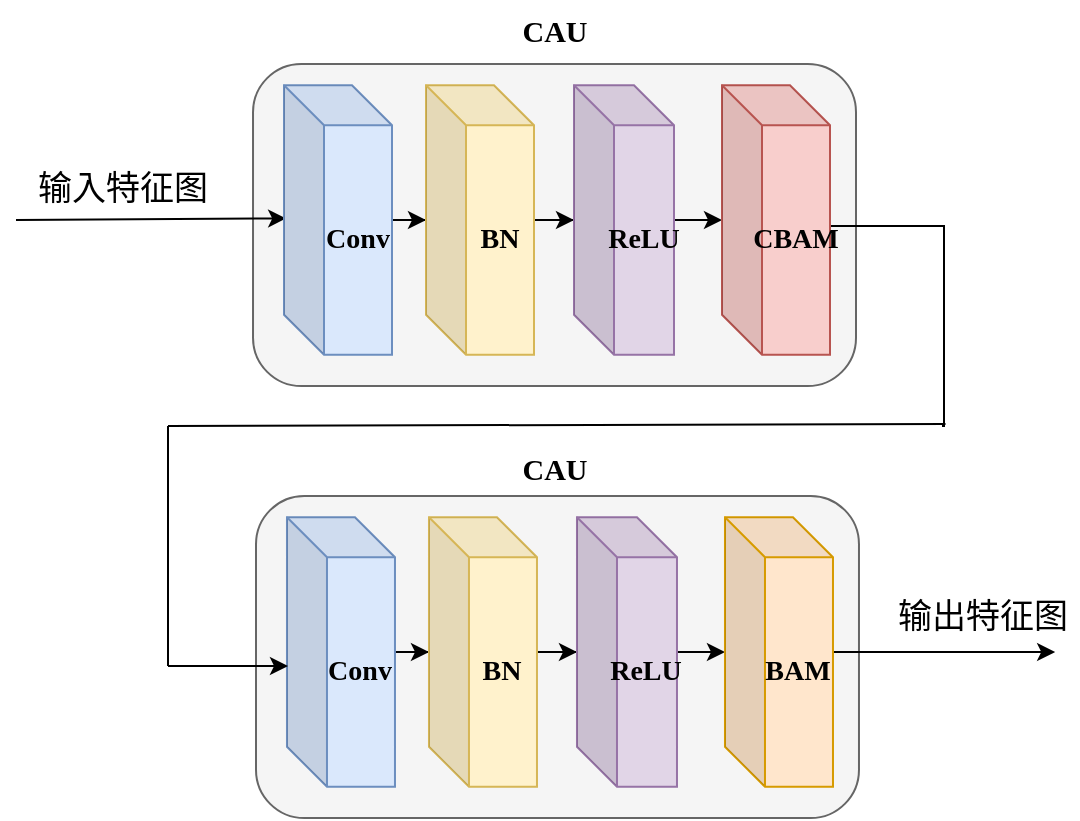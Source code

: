 <mxfile version="26.1.1">
  <diagram name="Page-1" id="IesKG8iH8qhYKcvTtGjX">
    <mxGraphModel dx="2284" dy="784" grid="1" gridSize="10" guides="1" tooltips="1" connect="1" arrows="1" fold="1" page="1" pageScale="1" pageWidth="850" pageHeight="1100" math="0" shadow="0">
      <root>
        <mxCell id="0" />
        <mxCell id="1" parent="0" />
        <mxCell id="hiK786gIKctCj-lyeoFi-1" value="" style="rounded=1;whiteSpace=wrap;html=1;fillColor=#f5f5f5;fontColor=#333333;strokeColor=#666666;" parent="1" vertex="1">
          <mxGeometry x="22.51" y="119" width="301.49" height="161" as="geometry" />
        </mxCell>
        <mxCell id="hiK786gIKctCj-lyeoFi-5" value="" style="endArrow=classic;html=1;rounded=0;entryX=0.02;entryY=0.494;entryDx=0;entryDy=0;entryPerimeter=0;" parent="1" target="InyE1tKlqnGULUrLkj0f-1" edge="1">
          <mxGeometry width="50" height="50" relative="1" as="geometry">
            <mxPoint x="-96" y="197" as="sourcePoint" />
            <mxPoint x="22.51" y="196.5" as="targetPoint" />
          </mxGeometry>
        </mxCell>
        <mxCell id="hiK786gIKctCj-lyeoFi-70" value="&lt;span&gt;输入特征图&lt;/span&gt;" style="text;html=1;align=center;verticalAlign=middle;whiteSpace=wrap;rounded=0;fontFamily=SimSun;fontStyle=0;fontSize=17;" parent="1" vertex="1">
          <mxGeometry x="-90" y="167" width="95.49" height="30" as="geometry" />
        </mxCell>
        <mxCell id="InyE1tKlqnGULUrLkj0f-8" style="edgeStyle=orthogonalEdgeStyle;rounded=0;orthogonalLoop=1;jettySize=auto;html=1;" parent="1" source="InyE1tKlqnGULUrLkj0f-1" target="InyE1tKlqnGULUrLkj0f-2" edge="1">
          <mxGeometry relative="1" as="geometry" />
        </mxCell>
        <mxCell id="InyE1tKlqnGULUrLkj0f-1" value="&lt;b&gt;&lt;font style=&quot;font-size: 14px;&quot;&gt;Conv&lt;/font&gt;&lt;/b&gt;" style="shape=cube;whiteSpace=wrap;html=1;boundedLbl=1;backgroundOutline=1;darkOpacity=0.05;darkOpacity2=0.1;fillColor=#dae8fc;strokeColor=#6c8ebf;fontFamily=Times New Roman;" parent="1" vertex="1">
          <mxGeometry x="38" y="129.63" width="54" height="134.75" as="geometry" />
        </mxCell>
        <mxCell id="InyE1tKlqnGULUrLkj0f-9" style="edgeStyle=orthogonalEdgeStyle;rounded=0;orthogonalLoop=1;jettySize=auto;html=1;" parent="1" source="InyE1tKlqnGULUrLkj0f-2" target="InyE1tKlqnGULUrLkj0f-3" edge="1">
          <mxGeometry relative="1" as="geometry" />
        </mxCell>
        <mxCell id="InyE1tKlqnGULUrLkj0f-2" value="&lt;b&gt;&lt;font style=&quot;font-size: 14px;&quot;&gt;BN&lt;/font&gt;&lt;/b&gt;" style="shape=cube;whiteSpace=wrap;html=1;boundedLbl=1;backgroundOutline=1;darkOpacity=0.05;darkOpacity2=0.1;fillColor=#fff2cc;strokeColor=#d6b656;fontFamily=Times New Roman;" parent="1" vertex="1">
          <mxGeometry x="109" y="129.63" width="54" height="134.75" as="geometry" />
        </mxCell>
        <mxCell id="InyE1tKlqnGULUrLkj0f-14" style="edgeStyle=orthogonalEdgeStyle;rounded=0;orthogonalLoop=1;jettySize=auto;html=1;" parent="1" source="InyE1tKlqnGULUrLkj0f-3" target="InyE1tKlqnGULUrLkj0f-4" edge="1">
          <mxGeometry relative="1" as="geometry" />
        </mxCell>
        <mxCell id="InyE1tKlqnGULUrLkj0f-3" value="&lt;b&gt;ReLU&lt;/b&gt;" style="shape=cube;whiteSpace=wrap;html=1;boundedLbl=1;backgroundOutline=1;darkOpacity=0.05;darkOpacity2=0.1;fillColor=#e1d5e7;strokeColor=#9673a6;fontSize=14;fontFamily=Times New Roman;" parent="1" vertex="1">
          <mxGeometry x="183" y="129.63" width="50" height="134.75" as="geometry" />
        </mxCell>
        <mxCell id="OZVj8sUNm4N3jkcG569K-23" style="rounded=0;orthogonalLoop=1;jettySize=auto;html=1;exitX=0;exitY=0;exitDx=54;exitDy=77.375;exitPerimeter=0;jumpStyle=none;verticalAlign=middle;edgeStyle=orthogonalEdgeStyle;endArrow=none;endFill=0;" parent="1" source="InyE1tKlqnGULUrLkj0f-4" edge="1">
          <mxGeometry relative="1" as="geometry">
            <mxPoint x="367" y="300" as="targetPoint" />
            <Array as="points">
              <mxPoint x="311" y="200" />
              <mxPoint x="368" y="200" />
            </Array>
          </mxGeometry>
        </mxCell>
        <mxCell id="InyE1tKlqnGULUrLkj0f-4" value="&lt;b&gt;CBAM&lt;/b&gt;" style="shape=cube;whiteSpace=wrap;html=1;boundedLbl=1;backgroundOutline=1;darkOpacity=0.05;darkOpacity2=0.1;fillColor=#f8cecc;strokeColor=#b85450;fontSize=14;fontFamily=Times New Roman;" parent="1" vertex="1">
          <mxGeometry x="257" y="129.63" width="54" height="134.75" as="geometry" />
        </mxCell>
        <mxCell id="OZVj8sUNm4N3jkcG569K-2" value="" style="rounded=1;whiteSpace=wrap;html=1;fillColor=#f5f5f5;fontColor=#333333;strokeColor=#666666;" parent="1" vertex="1">
          <mxGeometry x="24.0" y="335" width="301.49" height="161" as="geometry" />
        </mxCell>
        <mxCell id="OZVj8sUNm4N3jkcG569K-5" value="&lt;span&gt;输出特征图&lt;/span&gt;" style="text;html=1;align=center;verticalAlign=middle;whiteSpace=wrap;rounded=0;fontStyle=0;fontFamily=SimSun;fontSize=17;" parent="1" vertex="1">
          <mxGeometry x="340" y="380" width="94.51" height="31" as="geometry" />
        </mxCell>
        <mxCell id="OZVj8sUNm4N3jkcG569K-6" style="edgeStyle=orthogonalEdgeStyle;rounded=0;orthogonalLoop=1;jettySize=auto;html=1;" parent="1" source="OZVj8sUNm4N3jkcG569K-7" target="OZVj8sUNm4N3jkcG569K-9" edge="1">
          <mxGeometry relative="1" as="geometry" />
        </mxCell>
        <mxCell id="OZVj8sUNm4N3jkcG569K-7" value="&lt;b&gt;Conv&lt;/b&gt;" style="shape=cube;whiteSpace=wrap;html=1;boundedLbl=1;backgroundOutline=1;darkOpacity=0.05;darkOpacity2=0.1;fillColor=#dae8fc;strokeColor=#6c8ebf;fontSize=14;fontFamily=Times New Roman;" parent="1" vertex="1">
          <mxGeometry x="39.49" y="345.63" width="54" height="134.75" as="geometry" />
        </mxCell>
        <mxCell id="OZVj8sUNm4N3jkcG569K-8" style="edgeStyle=orthogonalEdgeStyle;rounded=0;orthogonalLoop=1;jettySize=auto;html=1;" parent="1" source="OZVj8sUNm4N3jkcG569K-9" target="OZVj8sUNm4N3jkcG569K-11" edge="1">
          <mxGeometry relative="1" as="geometry" />
        </mxCell>
        <mxCell id="OZVj8sUNm4N3jkcG569K-9" value="&lt;b&gt;BN&lt;/b&gt;" style="shape=cube;whiteSpace=wrap;html=1;boundedLbl=1;backgroundOutline=1;darkOpacity=0.05;darkOpacity2=0.1;fillColor=#fff2cc;strokeColor=#d6b656;fontSize=14;fontFamily=Times New Roman;" parent="1" vertex="1">
          <mxGeometry x="110.49" y="345.63" width="54" height="134.75" as="geometry" />
        </mxCell>
        <mxCell id="OZVj8sUNm4N3jkcG569K-10" style="edgeStyle=orthogonalEdgeStyle;rounded=0;orthogonalLoop=1;jettySize=auto;html=1;" parent="1" source="OZVj8sUNm4N3jkcG569K-11" target="OZVj8sUNm4N3jkcG569K-13" edge="1">
          <mxGeometry relative="1" as="geometry" />
        </mxCell>
        <mxCell id="OZVj8sUNm4N3jkcG569K-11" value="&lt;b&gt;ReLU&lt;/b&gt;" style="shape=cube;whiteSpace=wrap;html=1;boundedLbl=1;backgroundOutline=1;darkOpacity=0.05;darkOpacity2=0.1;fillColor=#e1d5e7;strokeColor=#9673a6;fontSize=14;fontFamily=Times New Roman;" parent="1" vertex="1">
          <mxGeometry x="184.49" y="345.63" width="50" height="134.75" as="geometry" />
        </mxCell>
        <mxCell id="OZVj8sUNm4N3jkcG569K-12" style="edgeStyle=orthogonalEdgeStyle;rounded=0;orthogonalLoop=1;jettySize=auto;html=1;" parent="1" source="OZVj8sUNm4N3jkcG569K-13" edge="1">
          <mxGeometry relative="1" as="geometry">
            <mxPoint x="423.585" y="413.005" as="targetPoint" />
          </mxGeometry>
        </mxCell>
        <mxCell id="OZVj8sUNm4N3jkcG569K-13" value="&lt;b&gt;BAM&lt;/b&gt;" style="shape=cube;whiteSpace=wrap;html=1;boundedLbl=1;backgroundOutline=1;darkOpacity=0.05;darkOpacity2=0.1;fillColor=#ffe6cc;strokeColor=#d79b00;fontSize=14;fontFamily=Times New Roman;" parent="1" vertex="1">
          <mxGeometry x="258.49" y="345.63" width="54" height="134.75" as="geometry" />
        </mxCell>
        <mxCell id="OZVj8sUNm4N3jkcG569K-16" value="CAU" style="text;html=1;align=center;verticalAlign=middle;resizable=0;points=[];autosize=1;strokeColor=none;fillColor=none;fontSize=15;fontStyle=1;fontFamily=Times New Roman;" parent="1" vertex="1">
          <mxGeometry x="143.26" y="87" width="60" height="30" as="geometry" />
        </mxCell>
        <mxCell id="OZVj8sUNm4N3jkcG569K-17" value="CAU" style="text;html=1;align=center;verticalAlign=middle;resizable=0;points=[];autosize=1;strokeColor=none;fillColor=none;fontSize=15;fontStyle=1;fontFamily=Times New Roman;" parent="1" vertex="1">
          <mxGeometry x="143.26" y="306" width="60" height="30" as="geometry" />
        </mxCell>
        <mxCell id="OZVj8sUNm4N3jkcG569K-22" value="" style="endArrow=none;html=1;rounded=0;" parent="1" edge="1">
          <mxGeometry width="50" height="50" relative="1" as="geometry">
            <mxPoint x="-20" y="300" as="sourcePoint" />
            <mxPoint x="368.76" y="299" as="targetPoint" />
          </mxGeometry>
        </mxCell>
        <mxCell id="OZVj8sUNm4N3jkcG569K-24" value="" style="endArrow=none;html=1;rounded=0;elbow=vertical;endFill=0;" parent="1" edge="1">
          <mxGeometry width="50" height="50" relative="1" as="geometry">
            <mxPoint x="-20" y="300" as="sourcePoint" />
            <mxPoint x="-20" y="420" as="targetPoint" />
          </mxGeometry>
        </mxCell>
        <mxCell id="OZVj8sUNm4N3jkcG569K-25" value="" style="endArrow=classic;html=1;rounded=0;" parent="1" edge="1">
          <mxGeometry width="50" height="50" relative="1" as="geometry">
            <mxPoint x="-20" y="420" as="sourcePoint" />
            <mxPoint x="40" y="420" as="targetPoint" />
          </mxGeometry>
        </mxCell>
      </root>
    </mxGraphModel>
  </diagram>
</mxfile>
